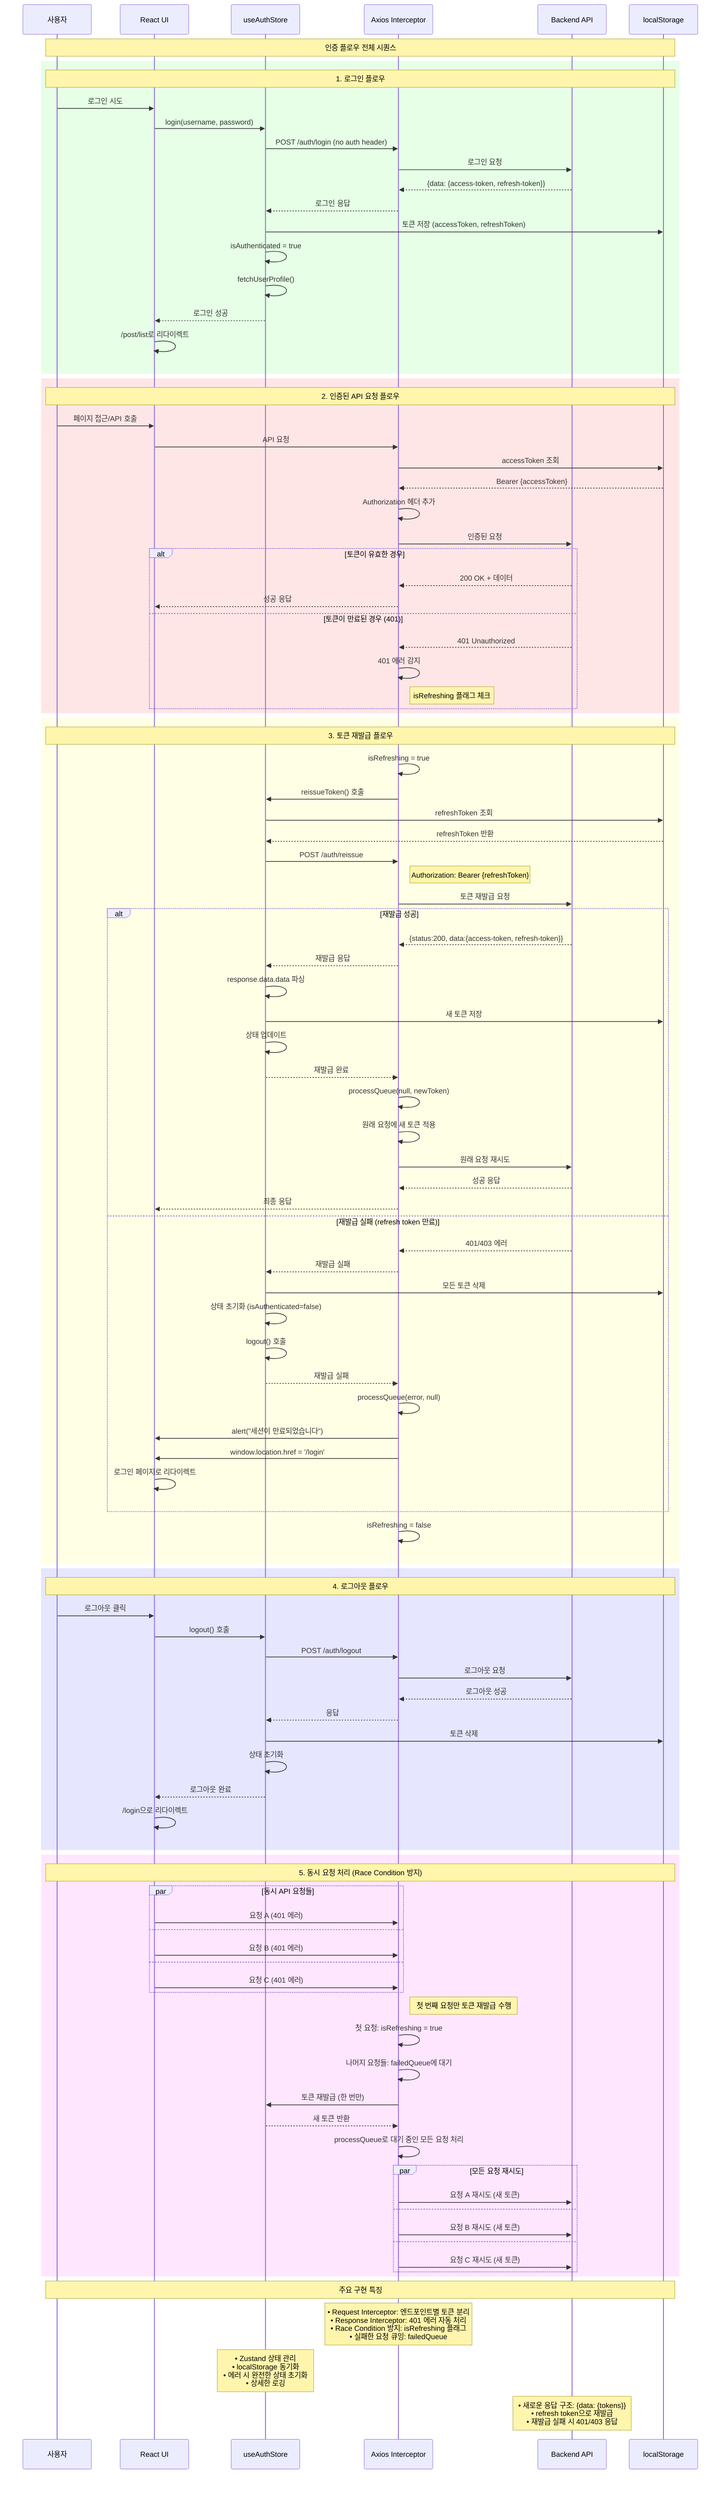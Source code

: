 sequenceDiagram
    participant User as 사용자
    participant UI as React UI
    participant AuthStore as useAuthStore
    participant Axios as Axios Interceptor
    participant API as Backend API
    participant LS as localStorage

    Note over User,LS: 인증 플로우 전체 시퀀스

    rect rgb(230, 255, 230)
        Note over User,LS: 1. 로그인 플로우
        User->>UI: 로그인 시도
        UI->>AuthStore: login(username, password)
        AuthStore->>Axios: POST /auth/login (no auth header)
        Axios->>API: 로그인 요청
        API-->>Axios: {data: {access-token, refresh-token}}
        Axios-->>AuthStore: 로그인 응답
        AuthStore->>LS: 토큰 저장 (accessToken, refreshToken)
        AuthStore->>AuthStore: isAuthenticated = true
        AuthStore->>AuthStore: fetchUserProfile()
        AuthStore-->>UI: 로그인 성공
        UI->>UI: /post/list로 리다이렉트
    end

    rect rgb(255, 230, 230)
        Note over User,LS: 2. 인증된 API 요청 플로우
        User->>UI: 페이지 접근/API 호출
        UI->>Axios: API 요청
        Axios->>LS: accessToken 조회
        LS-->>Axios: Bearer {accessToken}
        Axios->>Axios: Authorization 헤더 추가
        Axios->>API: 인증된 요청
        
        alt 토큰이 유효한 경우
            API-->>Axios: 200 OK + 데이터
            Axios-->>UI: 성공 응답
        else 토큰이 만료된 경우 (401)
            API-->>Axios: 401 Unauthorized
            Axios->>Axios: 401 에러 감지
            Note right of Axios: isRefreshing 플래그 체크
        end
    end

    rect rgb(255, 255, 230)
        Note over User,LS: 3. 토큰 재발급 플로우
        Axios->>Axios: isRefreshing = true
        Axios->>AuthStore: reissueToken() 호출
        
        AuthStore->>LS: refreshToken 조회
        LS-->>AuthStore: refreshToken 반환
        
        AuthStore->>Axios: POST /auth/reissue
        Note right of Axios: Authorization: Bearer {refreshToken}
        Axios->>API: 토큰 재발급 요청
        
        alt 재발급 성공
            API-->>Axios: {status:200, data:{access-token, refresh-token}}
            Axios-->>AuthStore: 재발급 응답
            AuthStore->>AuthStore: response.data.data 파싱
            AuthStore->>LS: 새 토큰 저장
            AuthStore->>AuthStore: 상태 업데이트
            AuthStore-->>Axios: 재발급 완료
            
            Axios->>Axios: processQueue(null, newToken)
            Axios->>Axios: 원래 요청에 새 토큰 적용
            Axios->>API: 원래 요청 재시도
            API-->>Axios: 성공 응답
            Axios-->>UI: 최종 응답
            
        else 재발급 실패 (refresh token 만료)
            API-->>Axios: 401/403 에러
            Axios-->>AuthStore: 재발급 실패
            AuthStore->>LS: 모든 토큰 삭제
            AuthStore->>AuthStore: 상태 초기화 (isAuthenticated=false)
            AuthStore->>AuthStore: logout() 호출
            AuthStore-->>Axios: 재발급 실패
            
            Axios->>Axios: processQueue(error, null)
            Axios->>UI: alert("세션이 만료되었습니다")
            Axios->>UI: window.location.href = '/login'
            UI->>UI: 로그인 페이지로 리다이렉트
        end
        
        Axios->>Axios: isRefreshing = false
    end

    rect rgb(230, 230, 255)
        Note over User,LS: 4. 로그아웃 플로우
        User->>UI: 로그아웃 클릭
        UI->>AuthStore: logout() 호출
        AuthStore->>Axios: POST /auth/logout
        Axios->>API: 로그아웃 요청
        API-->>Axios: 로그아웃 성공
        Axios-->>AuthStore: 응답
        AuthStore->>LS: 토큰 삭제
        AuthStore->>AuthStore: 상태 초기화
        AuthStore-->>UI: 로그아웃 완료
        UI->>UI: /login으로 리다이렉트
    end

    rect rgb(255, 230, 255)
        Note over User,LS: 5. 동시 요청 처리 (Race Condition 방지)
        par 동시 API 요청들
            UI->>Axios: 요청 A (401 에러)
        and
            UI->>Axios: 요청 B (401 에러)  
        and
            UI->>Axios: 요청 C (401 에러)
        end
        
        Note right of Axios: 첫 번째 요청만 토큰 재발급 수행
        Axios->>Axios: 첫 요청: isRefreshing = true
        Axios->>Axios: 나머지 요청들: failedQueue에 대기
        
        Axios->>AuthStore: 토큰 재발급 (한 번만)
        AuthStore-->>Axios: 새 토큰 반환
        
        Axios->>Axios: processQueue로 대기 중인 모든 요청 처리
        
        par 모든 요청 재시도
            Axios->>API: 요청 A 재시도 (새 토큰)
        and
            Axios->>API: 요청 B 재시도 (새 토큰)
        and  
            Axios->>API: 요청 C 재시도 (새 토큰)
        end
    end

    Note over User,LS: 주요 구현 특징
    Note over Axios: • Request Interceptor: 엔드포인트별 토큰 분리<br/>• Response Interceptor: 401 에러 자동 처리<br/>• Race Condition 방지: isRefreshing 플래그<br/>• 실패한 요청 큐잉: failedQueue
    Note over AuthStore: • Zustand 상태 관리<br/>• localStorage 동기화<br/>• 에러 시 완전한 상태 초기화<br/>• 상세한 로깅
    Note over API: • 새로운 응답 구조: {data: {tokens}}<br/>• refresh token으로 재발급<br/>• 재발급 실패 시 401/403 응답